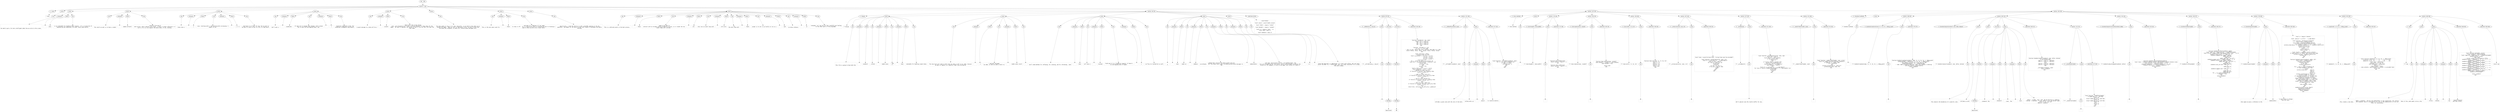 digraph lpegNode {

node [fontname=Helvetica]
edge [style=dashed]

doc_0 [label="doc - 506"]


doc_0 -> { section_1}
{rank=same; section_1}

section_1 [label="section: 1-264"]


// END RANK doc_0

section_1 -> { header_2 prose_3 prose_4 prose_5 prose_6 prose_7 prose_8 prose_9 prose_10 prose_11 prose_12 section_13 section_14 section_15}
{rank=same; header_2 prose_3 prose_4 prose_5 prose_6 prose_7 prose_8 prose_9 prose_10 prose_11 prose_12 section_13 section_14 section_15}

header_2 [label="1 : Zone"]

prose_3 [label="prose"]

prose_4 [label="prose"]

prose_5 [label="prose"]

prose_6 [label="prose"]

prose_7 [label="prose"]

prose_8 [label="prose"]

prose_9 [label="prose"]

prose_10 [label="prose"]

prose_11 [label="prose"]

prose_12 [label="prose"]

section_13 [label="section: 46-150"]

section_14 [label="section: 167-250"]

section_15 [label="section: 265-459"]


// END RANK section_1

header_2 -> leaf_16
leaf_16  [color=Gray,shape=rectangle,fontname=Inconsolata,label="* Zone"]
// END RANK header_2

prose_3 -> { raw_17}
{rank=same; raw_17}

raw_17 [label="raw"]


// END RANK prose_3

raw_17 -> leaf_18
leaf_18  [color=Gray,shape=rectangle,fontname=Inconsolata,label="


We need to get a lot more intelligent about how we write to the screen.
"]
// END RANK raw_17

prose_4 -> { prespace_19 literal_20 raw_21}
{rank=same; prespace_19 literal_20 raw_21}

prespace_19 [label="prespace"]

literal_20 [label="literal"]

raw_21 [label="raw"]


// END RANK prose_4

prespace_19 -> leaf_22
leaf_22  [color=Gray,shape=rectangle,fontname=Inconsolata,label=""]
// END RANK prespace_19

literal_20 -> leaf_23
leaf_23  [color=Gray,shape=rectangle,fontname=Inconsolata,label="Zone"]
// END RANK literal_20

raw_21 -> leaf_24
leaf_24  [color=Gray,shape=rectangle,fontname=Inconsolata,label=" is our metatable for handling these regions.  It's a tricky bit of
engineering and something I've never really done before.
"]
// END RANK raw_21

prose_5 -> { raw_25 prespace_26 literal_27 raw_28}
{rank=same; raw_25 prespace_26 literal_27 raw_28}

raw_25 [label="raw"]

prespace_26 [label="prespace"]

literal_27 [label="literal"]

raw_28 [label="raw"]


// END RANK prose_5

raw_25 -> leaf_29
leaf_29  [color=Gray,shape=rectangle,fontname=Inconsolata,label="
The result we want is to have a single"]
// END RANK raw_25

prespace_26 -> leaf_30
leaf_30  [color=Gray,shape=rectangle,fontname=Inconsolata,label=" "]
// END RANK prespace_26

literal_27 -> leaf_31
leaf_31  [color=Gray,shape=rectangle,fontname=Inconsolata,label="modeS:refresh()"]
// END RANK literal_27

raw_28 -> leaf_32
leaf_32  [color=Gray,shape=rectangle,fontname=Inconsolata,label=" called at the end of
each action, which repaints the screen.  A Zone is either affected or it
isn't; if it is, we repaint the whole Zone, if not, nothing.
"]
// END RANK raw_28

prose_6 -> { raw_33 prespace_34 literal_35 raw_36 prespace_37 literal_38 raw_39}
{rank=same; raw_33 prespace_34 literal_35 raw_36 prespace_37 literal_38 raw_39}

raw_33 [label="raw"]

prespace_34 [label="prespace"]

literal_35 [label="literal"]

raw_36 [label="raw"]

prespace_37 [label="prespace"]

literal_38 [label="literal"]

raw_39 [label="raw"]


// END RANK prose_6

raw_33 -> leaf_40
leaf_40  [color=Gray,shape=rectangle,fontname=Inconsolata,label="
Zones have a"]
// END RANK raw_33

prespace_34 -> leaf_41
leaf_41  [color=Gray,shape=rectangle,fontname=Inconsolata,label=" "]
// END RANK prespace_34

literal_35 -> leaf_42
leaf_42  [color=Gray,shape=rectangle,fontname=Inconsolata,label=".z"]
// END RANK literal_35

raw_36 -> leaf_43
leaf_43  [color=Gray,shape=rectangle,fontname=Inconsolata,label=" axis, starting with 1, and monotonically increasing. I
expect to use"]
// END RANK raw_36

prespace_37 -> leaf_44
leaf_44  [color=Gray,shape=rectangle,fontname=Inconsolata,label=" "]
// END RANK prespace_37

literal_38 -> leaf_45
leaf_45  [color=Gray,shape=rectangle,fontname=Inconsolata,label=".z == 2"]
// END RANK literal_38

raw_39 -> leaf_46
leaf_46  [color=Gray,shape=rectangle,fontname=Inconsolata,label=" and leave it at that, for now, but we want to
be able to stack as well as tile, at some point.
"]
// END RANK raw_39

prose_7 -> { raw_47 prespace_48 literal_49 raw_50 prespace_51 literal_52 raw_53}
{rank=same; raw_47 prespace_48 literal_49 raw_50 prespace_51 literal_52 raw_53}

raw_47 [label="raw"]

prespace_48 [label="prespace"]

literal_49 [label="literal"]

raw_50 [label="raw"]

prespace_51 [label="prespace"]

literal_52 [label="literal"]

raw_53 [label="raw"]


// END RANK prose_7

raw_47 -> leaf_54
leaf_54  [color=Gray,shape=rectangle,fontname=Inconsolata,label="
We'll want a"]
// END RANK raw_47

prespace_48 -> leaf_55
leaf_55  [color=Gray,shape=rectangle,fontname=Inconsolata,label=" "]
// END RANK prespace_48

literal_49 -> leaf_56
leaf_56  [color=Gray,shape=rectangle,fontname=Inconsolata,label="zoneherder"]
// END RANK literal_49

raw_50 -> leaf_57
leaf_57  [color=Gray,shape=rectangle,fontname=Inconsolata,label=" of some sort to manage zone changes. Each Z plane
has to have non-overlapping Zones, and"]
// END RANK raw_50

prespace_51 -> leaf_58
leaf_58  [color=Gray,shape=rectangle,fontname=Inconsolata,label=" "]
// END RANK prespace_51

literal_52 -> leaf_59
leaf_59  [color=Gray,shape=rectangle,fontname=Inconsolata,label="1"]
// END RANK literal_52

raw_53 -> leaf_60
leaf_60  [color=Gray,shape=rectangle,fontname=Inconsolata,label=" should be completely tiled. The
zoneherder propagates adjustments.
"]
// END RANK raw_53

prose_8 -> { raw_61 prespace_62 literal_63 raw_64}
{rank=same; raw_61 prespace_62 literal_63 raw_64}

raw_61 [label="raw"]

prespace_62 [label="prespace"]

literal_63 [label="literal"]

raw_64 [label="raw"]


// END RANK prose_8

raw_61 -> leaf_65
leaf_65  [color=Gray,shape=rectangle,fontname=Inconsolata,label="
A paint message to a Zone will be a"]
// END RANK raw_61

prespace_62 -> leaf_66
leaf_66  [color=Gray,shape=rectangle,fontname=Inconsolata,label=" "]
// END RANK prespace_62

literal_63 -> leaf_67
leaf_67  [color=Gray,shape=rectangle,fontname=Inconsolata,label="rainbuf"]
// END RANK literal_63

raw_64 -> leaf_68
leaf_68  [color=Gray,shape=rectangle,fontname=Inconsolata,label=".  There are a few tricky things
here, and ultimately we'll need a Unicode database to chase down all the
edges.  We need to engineer the system so that it can use that info when the
time comes.
"]
// END RANK raw_64

prose_9 -> { raw_69}
{rank=same; raw_69}

raw_69 [label="raw"]


// END RANK prose_9

raw_69 -> leaf_70
leaf_70  [color=Gray,shape=rectangle,fontname=Inconsolata,label="
The Zone needs to stay in its lane, basically, so we need to know when we've
reached the edges.  When we start to add mouse clicks, we have to know what
the mouse has targeted, so Zones will receive mouse messages also.
"]
// END RANK raw_69

prose_10 -> { raw_71 prespace_72 literal_73 raw_74}
{rank=same; raw_71 prespace_72 literal_73 raw_74}

raw_71 [label="raw"]

prespace_72 [label="prespace"]

literal_73 [label="literal"]

raw_74 [label="raw"]


// END RANK prose_10

raw_71 -> leaf_75
leaf_75  [color=Gray,shape=rectangle,fontname=Inconsolata,label="
This is the next major push for"]
// END RANK raw_71

prespace_72 -> leaf_76
leaf_76  [color=Gray,shape=rectangle,fontname=Inconsolata,label=" "]
// END RANK prespace_72

literal_73 -> leaf_77
leaf_77  [color=Gray,shape=rectangle,fontname=Inconsolata,label="femto"]
// END RANK literal_73

raw_74 -> leaf_78
leaf_78  [color=Gray,shape=rectangle,fontname=Inconsolata,label=", and when it's complete I'll be ready
to show it off.  It's a significant piece of engineering and I'm thinking I
need to shore up Orb a bit to get there.
"]
// END RANK raw_74

prose_11 -> { raw_79}
{rank=same; raw_79}

raw_79 [label="raw"]


// END RANK prose_11

raw_79 -> leaf_80
leaf_80  [color=Gray,shape=rectangle,fontname=Inconsolata,label="
Specifically, I need the ability to add a plantUML pipeline to the doc
generator, and maybe cut the apron strings with respect to Markdown and public
hosting.
"]
// END RANK raw_79

prose_12 -> { raw_81 prespace_82 literal_83 raw_84 prespace_85 literal_86 raw_87 prespace_88 literal_89 raw_90 prespace_91 literal_92 raw_93 prespace_94 literal_95 raw_96 prespace_97 literal_98 raw_99}
{rank=same; raw_81 prespace_82 literal_83 raw_84 prespace_85 literal_86 raw_87 prespace_88 literal_89 raw_90 prespace_91 literal_92 raw_93 prespace_94 literal_95 raw_96 prespace_97 literal_98 raw_99}

raw_81 [label="raw"]

prespace_82 [label="prespace"]

literal_83 [label="literal"]

raw_84 [label="raw"]

prespace_85 [label="prespace"]

literal_86 [label="literal"]

raw_87 [label="raw"]

prespace_88 [label="prespace"]

literal_89 [label="literal"]

raw_90 [label="raw"]

prespace_91 [label="prespace"]

literal_92 [label="literal"]

raw_93 [label="raw"]

prespace_94 [label="prespace"]

literal_95 [label="literal"]

raw_96 [label="raw"]

prespace_97 [label="prespace"]

literal_98 [label="literal"]

raw_99 [label="raw"]


// END RANK prose_12

raw_81 -> leaf_100
leaf_100  [color=Gray,shape=rectangle,fontname=Inconsolata,label="
This is a delicate point in the boot process. "]
// END RANK raw_81

prespace_82 -> leaf_101
leaf_101  [color=Gray,shape=rectangle,fontname=Inconsolata,label=" "]
// END RANK prespace_82

literal_83 -> leaf_102
leaf_102  [color=Gray,shape=rectangle,fontname=Inconsolata,label="femto"]
// END RANK literal_83

raw_84 -> leaf_103
leaf_103  [color=Gray,shape=rectangle,fontname=Inconsolata,label=" needs to be able to
interact with an already-running bridge/luv process, as it stands the two
event loops will collide. "]
// END RANK raw_84

prespace_85 -> leaf_104
leaf_104  [color=Gray,shape=rectangle,fontname=Inconsolata,label=" "]
// END RANK prespace_85

literal_86 -> leaf_105
leaf_105  [color=Gray,shape=rectangle,fontname=Inconsolata,label="orb"]
// END RANK literal_86

raw_87 -> leaf_106
leaf_106  [color=Gray,shape=rectangle,fontname=Inconsolata,label=" only runs an event loop with"]
// END RANK raw_87

prespace_88 -> leaf_107
leaf_107  [color=Gray,shape=rectangle,fontname=Inconsolata,label=" "]
// END RANK prespace_88

literal_89 -> leaf_108
leaf_108  [color=Gray,shape=rectangle,fontname=Inconsolata,label="orb serve"]
// END RANK literal_89

raw_90 -> leaf_109
leaf_109  [color=Gray,shape=rectangle,fontname=Inconsolata,label=" so
the next step with"]
// END RANK raw_90

prespace_91 -> leaf_110
leaf_110  [color=Gray,shape=rectangle,fontname=Inconsolata,label=" "]
// END RANK prespace_91

literal_92 -> leaf_111
leaf_111  [color=Gray,shape=rectangle,fontname=Inconsolata,label="femto"]
// END RANK literal_92

raw_93 -> leaf_112
leaf_112  [color=Gray,shape=rectangle,fontname=Inconsolata,label=" proper is to set it up locally to run as a"]
// END RANK raw_93

prespace_94 -> leaf_113
leaf_113  [color=Gray,shape=rectangle,fontname=Inconsolata,label=" "]
// END RANK prespace_94

literal_95 -> leaf_114
leaf_114  [color=Gray,shape=rectangle,fontname=Inconsolata,label="repl"]
// END RANK literal_95

raw_96 -> leaf_115
leaf_115  [color=Gray,shape=rectangle,fontname=Inconsolata,label="
on plain ordinary"]
// END RANK raw_96

prespace_97 -> leaf_116
leaf_116  [color=Gray,shape=rectangle,fontname=Inconsolata,label=" "]
// END RANK prespace_97

literal_98 -> leaf_117
leaf_117  [color=Gray,shape=rectangle,fontname=Inconsolata,label="br"]
// END RANK literal_98

raw_99 -> leaf_118
leaf_118  [color=Gray,shape=rectangle,fontname=Inconsolata,label=" programs, so I can use all this carefully won tooling
on the other parts of the programme.

"]
// END RANK raw_99

section_13 -> { header_119 prose_120 prose_121 prose_122 prose_123 prose_124 codeblock_125 section_126 section_127}
{rank=same; header_119 prose_120 prose_121 prose_122 prose_123 prose_124 codeblock_125 section_126 section_127}

header_119 [label="2 : Design"]

prose_120 [label="prose"]

prose_121 [label="prose"]

prose_122 [label="prose"]

prose_123 [label="prose"]

prose_124 [label="prose"]

codeblock_125 [label="code block 69-82"]

section_126 [label="section: 85-150"]

section_127 [label="section: 151-166"]


// END RANK section_13

header_119 -> leaf_128
leaf_128  [color=Gray,shape=rectangle,fontname=Inconsolata,label="** Design"]
// END RANK header_119

prose_120 -> { raw_129 prespace_130 literal_131 raw_132 prespace_133 literal_134 raw_135 prespace_136 literal_137 raw_138}
{rank=same; raw_129 prespace_130 literal_131 raw_132 prespace_133 literal_134 raw_135 prespace_136 literal_137 raw_138}

raw_129 [label="raw"]

prespace_130 [label="prespace"]

literal_131 [label="literal"]

raw_132 [label="raw"]

prespace_133 [label="prespace"]

literal_134 [label="literal"]

raw_135 [label="raw"]

prespace_136 [label="prespace"]

literal_137 [label="literal"]

raw_138 [label="raw"]


// END RANK prose_120

raw_129 -> leaf_139
leaf_139  [color=Gray,shape=rectangle,fontname=Inconsolata,label="

This file is going to have both the"]
// END RANK raw_129

prespace_130 -> leaf_140
leaf_140  [color=Gray,shape=rectangle,fontname=Inconsolata,label=" "]
// END RANK prespace_130

literal_131 -> leaf_141
leaf_141  [color=Gray,shape=rectangle,fontname=Inconsolata,label="zoneherd"]
// END RANK literal_131

raw_132 -> leaf_142
leaf_142  [color=Gray,shape=rectangle,fontname=Inconsolata,label=", called"]
// END RANK raw_132

prespace_133 -> leaf_143
leaf_143  [color=Gray,shape=rectangle,fontname=Inconsolata,label=" "]
// END RANK prespace_133

literal_134 -> leaf_144
leaf_144  [color=Gray,shape=rectangle,fontname=Inconsolata,label="modeS.zones"]
// END RANK literal_134

raw_135 -> leaf_145
leaf_145  [color=Gray,shape=rectangle,fontname=Inconsolata,label=", and
a"]
// END RANK raw_135

prespace_136 -> leaf_146
leaf_146  [color=Gray,shape=rectangle,fontname=Inconsolata,label=" "]
// END RANK prespace_136

literal_137 -> leaf_147
leaf_147  [color=Gray,shape=rectangle,fontname=Inconsolata,label="Zone"]
// END RANK literal_137

raw_138 -> leaf_148
leaf_148  [color=Gray,shape=rectangle,fontname=Inconsolata,label=" metatable for handling single Zones.
"]
// END RANK raw_138

prose_121 -> { raw_149 prespace_150 literal_151 raw_152 prespace_153 literal_154 raw_155}
{rank=same; raw_149 prespace_150 literal_151 raw_152 prespace_153 literal_154 raw_155}

raw_149 [label="raw"]

prespace_150 [label="prespace"]

literal_151 [label="literal"]

raw_152 [label="raw"]

prespace_153 [label="prespace"]

literal_154 [label="literal"]

raw_155 [label="raw"]


// END RANK prose_121

raw_149 -> leaf_156
leaf_156  [color=Gray,shape=rectangle,fontname=Inconsolata,label="
The Zone herd will need to hold zones by name as well as by index, because
we want to repaint in a specific order (pre-sorting by"]
// END RANK raw_149

prespace_150 -> leaf_157
leaf_157  [color=Gray,shape=rectangle,fontname=Inconsolata,label=" "]
// END RANK prespace_150

literal_151 -> leaf_158
leaf_158  [color=Gray,shape=rectangle,fontname=Inconsolata,label=".z"]
// END RANK literal_151

raw_152 -> leaf_159
leaf_159  [color=Gray,shape=rectangle,fontname=Inconsolata,label=") and pass messages
by name, so that we send a result to"]
// END RANK raw_152

prespace_153 -> leaf_160
leaf_160  [color=Gray,shape=rectangle,fontname=Inconsolata,label=" "]
// END RANK prespace_153

literal_154 -> leaf_161
leaf_161  [color=Gray,shape=rectangle,fontname=Inconsolata,label="modeS.zones.result"]
// END RANK literal_154

raw_155 -> leaf_162
leaf_162  [color=Gray,shape=rectangle,fontname=Inconsolata,label=".
"]
// END RANK raw_155

prose_122 -> { raw_163 prespace_164 literal_165 raw_166 prespace_167 literal_168 raw_169 prespace_170 literal_171 raw_172}
{rank=same; raw_163 prespace_164 literal_165 raw_166 prespace_167 literal_168 raw_169 prespace_170 literal_171 raw_172}

raw_163 [label="raw"]

prespace_164 [label="prespace"]

literal_165 [label="literal"]

raw_166 [label="raw"]

prespace_167 [label="prespace"]

literal_168 [label="literal"]

raw_169 [label="raw"]

prespace_170 [label="prespace"]

literal_171 [label="literal"]

raw_172 [label="raw"]


// END RANK prose_122

raw_163 -> leaf_173
leaf_173  [color=Gray,shape=rectangle,fontname=Inconsolata,label="
We'll need methods for reflowing, for creating, and for refreshing.  Each"]
// END RANK raw_163

prespace_164 -> leaf_174
leaf_174  [color=Gray,shape=rectangle,fontname=Inconsolata,label=""]
// END RANK prespace_164

literal_165 -> leaf_175
leaf_175  [color=Gray,shape=rectangle,fontname=Inconsolata,label="Zone"]
// END RANK literal_165

raw_166 -> leaf_176
leaf_176  [color=Gray,shape=rectangle,fontname=Inconsolata,label=" will have a"]
// END RANK raw_166

prespace_167 -> leaf_177
leaf_177  [color=Gray,shape=rectangle,fontname=Inconsolata,label=" "]
// END RANK prespace_167

literal_168 -> leaf_178
leaf_178  [color=Gray,shape=rectangle,fontname=Inconsolata,label=".touched"]
// END RANK literal_168

raw_169 -> leaf_179
leaf_179  [color=Gray,shape=rectangle,fontname=Inconsolata,label=" field and if it's flipped we repaint; if there's
an overlapping Zone of higher"]
// END RANK raw_169

prespace_170 -> leaf_180
leaf_180  [color=Gray,shape=rectangle,fontname=Inconsolata,label=" "]
// END RANK prespace_170

literal_171 -> leaf_181
leaf_181  [color=Gray,shape=rectangle,fontname=Inconsolata,label="z"]
// END RANK literal_171

raw_172 -> leaf_182
leaf_182  [color=Gray,shape=rectangle,fontname=Inconsolata,label=" we flip its touched bit as well.
"]
// END RANK raw_172

prose_123 -> { raw_183 prespace_184 literal_185 raw_186 prespace_187 literal_188 raw_189 prespace_190 literal_191 raw_192 prespace_193 literal_194 raw_195}
{rank=same; raw_183 prespace_184 literal_185 raw_186 prespace_187 literal_188 raw_189 prespace_190 literal_191 raw_192 prespace_193 literal_194 raw_195}

raw_183 [label="raw"]

prespace_184 [label="prespace"]

literal_185 [label="literal"]

raw_186 [label="raw"]

prespace_187 [label="prespace"]

literal_188 [label="literal"]

raw_189 [label="raw"]

prespace_190 [label="prespace"]

literal_191 [label="literal"]

raw_192 [label="raw"]

prespace_193 [label="prespace"]

literal_194 [label="literal"]

raw_195 [label="raw"]


// END RANK prose_123

raw_183 -> leaf_196
leaf_196  [color=Gray,shape=rectangle,fontname=Inconsolata,label="
A"]
// END RANK raw_183

prespace_184 -> leaf_197
leaf_197  [color=Gray,shape=rectangle,fontname=Inconsolata,label=" "]
// END RANK prespace_184

literal_185 -> leaf_198
leaf_198  [color=Gray,shape=rectangle,fontname=Inconsolata,label="Zone"]
// END RANK literal_185

raw_186 -> leaf_199
leaf_199  [color=Gray,shape=rectangle,fontname=Inconsolata,label=" needs an"]
// END RANK raw_186

prespace_187 -> leaf_200
leaf_200  [color=Gray,shape=rectangle,fontname=Inconsolata,label=" "]
// END RANK prespace_187

literal_188 -> leaf_201
leaf_201  [color=Gray,shape=rectangle,fontname=Inconsolata,label="onMouse"]
// END RANK literal_188

raw_189 -> leaf_202
leaf_202  [color=Gray,shape=rectangle,fontname=Inconsolata,label=" method that receives the whole packet and acts
accordingly.  The flow hands every input including parsed mouse messages to
the"]
// END RANK raw_189

prespace_190 -> leaf_203
leaf_203  [color=Gray,shape=rectangle,fontname=Inconsolata,label=" "]
// END RANK prespace_190

literal_191 -> leaf_204
leaf_204  [color=Gray,shape=rectangle,fontname=Inconsolata,label="modeselektor"]
// END RANK literal_191

raw_192 -> leaf_205
leaf_205  [color=Gray,shape=rectangle,fontname=Inconsolata,label=", and some, particularly scrolls, are handled there. The
rest are assigned by the zone herder, which sould probably normalize the
action so, for example, a click in the upper left corner of a Zone is"]
// END RANK raw_192

prespace_193 -> leaf_206
leaf_206  [color=Gray,shape=rectangle,fontname=Inconsolata,label=" "]
// END RANK prespace_193

literal_194 -> leaf_207
leaf_207  [color=Gray,shape=rectangle,fontname=Inconsolata,label="1,1"]
// END RANK literal_194

raw_195 -> leaf_208
leaf_208  [color=Gray,shape=rectangle,fontname=Inconsolata,label=".
"]
// END RANK raw_195

prose_124 -> { raw_209}
{rank=same; raw_209}

raw_209 [label="raw"]


// END RANK prose_124

raw_209 -> leaf_210
leaf_210  [color=Gray,shape=rectangle,fontname=Inconsolata,label="
Since the hard part is repainting, I'll start with reflow, and just hard-
switch the REPL to a 'reflow mode' that just draws characters to a screen,
then add a popup.
"]
// END RANK raw_209

codeblock_125 -> leaf_211
leaf_211  [color=Gray,shape=rectangle,fontname=Inconsolata,label="assert(meta)

local concat = assert(table.concat)

local Txtbuf = require \"txtbuf\"

local Rainbuf = require \"rainbuf\"

local ts = require \"repr\" . ts
local Zone = meta {}

local Zoneherd = meta {}"]
// END RANK codeblock_125

section_126 -> { header_212 prose_213 structure_214 structure_215 codeblock_216}
{rank=same; header_212 prose_213 structure_214 structure_215 codeblock_216}

header_212 [label="3 : _collide(zone_a, zone_b)"]

prose_213 [label="prose"]

structure_214 [label="structure"]

structure_215 [label="structure"]

codeblock_216 [label="code block 100-148"]


// END RANK section_126

header_212 -> leaf_217
leaf_217  [color=Gray,shape=rectangle,fontname=Inconsolata,label="*** _collide(zone_a, zone_b)"]
// END RANK header_212

prose_213 -> { raw_218}
{rank=same; raw_218}

raw_218 [label="raw"]


// END RANK prose_213

raw_218 -> leaf_219
leaf_219  [color=Gray,shape=rectangle,fontname=Inconsolata,label="
"]
// END RANK raw_218

structure_214 -> { hashline_220}
{rank=same; hashline_220}

hashline_220 [label="hashline"]


// END RANK structure_214

hashline_220 -> { hashtag_221}
{rank=same; hashtag_221}

hashtag_221 [label="hashtag"]


// END RANK hashline_220

hashtag_221 -> leaf_222
leaf_222  [color=Gray,shape=rectangle,fontname=Inconsolata,label="Deprecated"]
// END RANK hashtag_221

structure_215 -> { hashline_223}
{rank=same; hashline_223}

hashline_223 [label="hashline"]


// END RANK structure_215

hashline_223 -> { hashtag_224}
{rank=same; hashtag_224}

hashtag_224 [label="hashtag"]


// END RANK hashline_223

hashtag_224 -> leaf_225
leaf_225  [color=Gray,shape=rectangle,fontname=Inconsolata,label="NB"]
// END RANK hashtag_224

codeblock_216 -> leaf_226
leaf_226  [color=Gray,shape=rectangle,fontname=Inconsolata,label="function _inside(col, row, zone)
   return (col >= zone.tc)
     and  (col <= zone.bc)
     and  (row >= zone.tr)
     and  (row <= zone.br)
end

function _collide(z_a, z_b)
   if z_a.z ~= z_b.z then
      -- this is just 'false' but let's refactor that when it's time
      return {false, false, false, false}, false, {false, false}
   end

   local collision = false
   -- clockwise from top left
   local z_a_corners = { {z_a.tc, z_a.tr},
                         {z_a.bc, z_a.tr},
                         {z_a.bc, z_a.br},
                         {z_a.tc, z_a.br} }
   local hits = {}
   for i, corner in ipairs(z_a_corners) do
      local hit = _inside(corner[1], corner[2], z_b)
      if hit then
         collision = true
      end
      hits[i] = hit
   end
   local a_left_of_b = z_a.tc < z_b.tc
   local a_above_b = z_a.tr < z_b.tr
   -- bottom of a over top of b
   if (hits[3] or hits[4]) and a_above_b then
      z_b.tr = z_a.br + 1
   end
   -- right of a over left of b
   if (hits[2] or hits[3]) and a_left_of_b then
      z_b.tc = z_a.bc + 1
   end
   -- top of a over bottom of b
   if (hits[1] or hits[2]) and not a_above_b then
      z_b.br = z_a.tr - 1
   end
   -- left of a over right of b
   if (hits[1] or hits[4]) and not a_left_of_b then
      z_b.bc = z_a.tc - 1
   end
   return hits, collision, {a_left_of_b, a_above_b}
end"]
// END RANK codeblock_216

section_127 -> { header_227 prose_228 prose_229 codeblock_230}
{rank=same; header_227 prose_228 prose_229 codeblock_230}

header_227 [label="3 : _collideAll(zoneherd, zone)"]

prose_228 [label="prose"]

prose_229 [label="prose"]

codeblock_230 [label="code block 157-165"]


// END RANK section_127

header_227 -> leaf_231
leaf_231  [color=Gray,shape=rectangle,fontname=Inconsolata,label="*** _collideAll(zoneherd, zone)"]
// END RANK header_227

prose_228 -> { raw_232}
{rank=same; raw_232}

raw_232 [label="raw"]


// END RANK prose_228

raw_232 -> leaf_233
leaf_233  [color=Gray,shape=rectangle,fontname=Inconsolata,label="

Collides a given zone with the rest of the herd.
"]
// END RANK raw_232

prose_229 -> { raw_234 prespace_235 literal_236 raw_237}
{rank=same; raw_234 prespace_235 literal_236 raw_237}

raw_234 [label="raw"]

prespace_235 [label="prespace"]

literal_236 [label="literal"]

raw_237 [label="raw"]


// END RANK prose_229

raw_234 -> leaf_238
leaf_238  [color=Gray,shape=rectangle,fontname=Inconsolata,label="
Called after an"]
// END RANK raw_234

prespace_235 -> leaf_239
leaf_239  [color=Gray,shape=rectangle,fontname=Inconsolata,label=" "]
// END RANK prespace_235

literal_236 -> leaf_240
leaf_240  [color=Gray,shape=rectangle,fontname=Inconsolata,label="adjust"]
// END RANK literal_236

raw_237 -> leaf_241
leaf_241  [color=Gray,shape=rectangle,fontname=Inconsolata,label=" to resettle matters.
"]
// END RANK raw_237

codeblock_230 -> leaf_242
leaf_242  [color=Gray,shape=rectangle,fontname=Inconsolata,label="local function _collideAll(zoneherd, zone)
   for i, z in ipairs(zoneherd) do
      if zone ~= z then
         _collide(zone, z)
      end
   end
end"]
// END RANK codeblock_230

section_14 -> { header_243 prose_244 section_245 section_246 section_247 section_248 section_249 section_250}
{rank=same; header_243 prose_244 section_245 section_246 section_247 section_248 section_249 section_250}

header_243 [label="2 : Zone methods"]

prose_244 [label="prose"]

section_245 [label="section: 170-182"]

section_246 [label="section: 183-193"]

section_247 [label="section: 194-206"]

section_248 [label="section: 207-226"]

section_249 [label="section: 227-250"]

section_250 [label="section: 251-264"]


// END RANK section_14

header_243 -> leaf_251
leaf_251  [color=Gray,shape=rectangle,fontname=Inconsolata,label="** Zone methods"]
// END RANK header_243

prose_244 -> { raw_252}
{rank=same; raw_252}

raw_252 [label="raw"]


// END RANK prose_244

raw_252 -> leaf_253
leaf_253  [color=Gray,shape=rectangle,fontname=Inconsolata,label="

"]
// END RANK raw_252

section_245 -> { header_254 prose_255 codeblock_256}
{rank=same; header_254 prose_255 codeblock_256}

header_254 [label="3 : Zone:height(), Zone:width()"]

prose_255 [label="prose"]

codeblock_256 [label="code block 172-180"]


// END RANK section_245

header_254 -> leaf_257
leaf_257  [color=Gray,shape=rectangle,fontname=Inconsolata,label="*** Zone:height(), Zone:width()"]
// END RANK header_254

prose_255 -> { raw_258}
{rank=same; raw_258}

raw_258 [label="raw"]


// END RANK prose_255

raw_258 -> leaf_259
leaf_259  [color=Gray,shape=rectangle,fontname=Inconsolata,label="
"]
// END RANK raw_258

codeblock_256 -> leaf_260
leaf_260  [color=Gray,shape=rectangle,fontname=Inconsolata,label="function Zone.height(zone)
   return zone.br - zone.tr + 1
end

function Zone.width(zone)
   return zone.bc - zone.tc + 1
end"]
// END RANK codeblock_256

section_246 -> { header_261 prose_262 codeblock_263}
{rank=same; header_261 prose_262 codeblock_263}

header_261 [label="3 : Zone:replace(zone, rainbuf)"]

prose_262 [label="prose"]

codeblock_263 [label="code block 185-192"]


// END RANK section_246

header_261 -> leaf_264
leaf_264  [color=Gray,shape=rectangle,fontname=Inconsolata,label="*** Zone:replace(zone, rainbuf)"]
// END RANK header_261

prose_262 -> { raw_265}
{rank=same; raw_265}

raw_265 [label="raw"]


// END RANK prose_262

raw_265 -> leaf_266
leaf_266  [color=Gray,shape=rectangle,fontname=Inconsolata,label="
"]
// END RANK raw_265

codeblock_263 -> leaf_267
leaf_267  [color=Gray,shape=rectangle,fontname=Inconsolata,label="function Zone.replace(zone, rainbuf)
   zone.contents = rainbuf or zone.contents
   zone.touched = true

   return zone
end"]
// END RANK codeblock_263

section_247 -> { header_268 prose_269 codeblock_270}
{rank=same; header_268 prose_269 codeblock_270}

header_268 [label="3 : Zone:set(tc, tr, bc, br)"]

prose_269 [label="prose"]

codeblock_270 [label="code block 196-204"]


// END RANK section_247

header_268 -> leaf_271
leaf_271  [color=Gray,shape=rectangle,fontname=Inconsolata,label="*** Zone:set(tc, tr, bc, br)"]
// END RANK header_268

prose_269 -> { raw_272}
{rank=same; raw_272}

raw_272 [label="raw"]


// END RANK prose_269

raw_272 -> leaf_273
leaf_273  [color=Gray,shape=rectangle,fontname=Inconsolata,label="
"]
// END RANK raw_272

codeblock_270 -> leaf_274
leaf_274  [color=Gray,shape=rectangle,fontname=Inconsolata,label="function Zone.set(zone, tc, tr, bc, br)
   zone.tc = tc
   zone.tr = tr
   zone.bc = bc
   zone.br = br
   return zone
end"]
// END RANK codeblock_270

section_248 -> { header_275 prose_276 codeblock_277}
{rank=same; header_275 prose_276 codeblock_277}

header_275 [label="3 : _writeLines(write, zone, str)"]

prose_276 [label="prose"]

codeblock_277 [label="code block 209-224"]


// END RANK section_248

header_275 -> leaf_278
leaf_278  [color=Gray,shape=rectangle,fontname=Inconsolata,label="*** _writeLines(write, zone, str)"]
// END RANK header_275

prose_276 -> { raw_279}
{rank=same; raw_279}

raw_279 [label="raw"]


// END RANK prose_276

raw_279 -> leaf_280
leaf_280  [color=Gray,shape=rectangle,fontname=Inconsolata,label="
"]
// END RANK raw_279

codeblock_277 -> leaf_281
leaf_281  [color=Gray,shape=rectangle,fontname=Inconsolata,label="local lines = assert(string.lines, \"string.lines must be provided\")

local function _writeLines(write, zone, str)
   local nl = a.col(zone.tc) .. a.jump.down(1)
   local pr_row = zone.tr
   for line in lines(str) do
       write(line)
       write(nl)
       pr_row = pr_row + 1
       if pr_row > zone.br then
          break
       end
   end
end"]
// END RANK codeblock_277

section_249 -> { header_282 prose_283 codeblock_284}
{rank=same; header_282 prose_283 codeblock_284}

header_282 [label="3 : _writeResults"]

prose_283 [label="prose"]

codeblock_284 [label="code block 231-249"]


// END RANK section_249

header_282 -> leaf_285
leaf_285  [color=Gray,shape=rectangle,fontname=Inconsolata,label="*** _writeResults"]
// END RANK header_282

prose_283 -> { raw_286}
{rank=same; raw_286}

raw_286 [label="raw"]


// END RANK prose_283

raw_286 -> leaf_287
leaf_287  [color=Gray,shape=rectangle,fontname=Inconsolata,label="

We'll special-case the results buffer for now.
"]
// END RANK raw_286

codeblock_284 -> leaf_288
leaf_288  [color=Gray,shape=rectangle,fontname=Inconsolata,label="local function _writeResults(write, zone, new)
   local row = zone.tr
   local results = zone.contents
   if not results then
      return nil
   end
   if results.idEst ~= Rainbuf then
      results = Rainbuf(results)
      results.made_in = \"writeResults\"
      zone.contents = results
   end
   local nl = a.col(zone.tc) .. a.jump.down(1)
   for line in results:lineGen(zone:height() + 1, zone:width()) do
      write(line)
      write(nl)
   end
end"]
// END RANK codeblock_284

section_250 -> { header_289 prose_290 codeblock_291}
{rank=same; header_289 prose_290 codeblock_291}

header_289 [label="3 : _renderTxtbuf(modeS, zone)"]

prose_290 [label="prose"]

codeblock_291 [label="code block 253-262"]


// END RANK section_250

header_289 -> leaf_292
leaf_292  [color=Gray,shape=rectangle,fontname=Inconsolata,label="*** _renderTxtbuf(modeS, zone)"]
// END RANK header_289

prose_290 -> { raw_293}
{rank=same; raw_293}

raw_293 [label="raw"]


// END RANK prose_290

raw_293 -> leaf_294
leaf_294  [color=Gray,shape=rectangle,fontname=Inconsolata,label="
"]
// END RANK raw_293

codeblock_291 -> leaf_295
leaf_295  [color=Gray,shape=rectangle,fontname=Inconsolata,label="local function _renderTxtbuf(modeS, zone, write)
   local lb = modeS.lex(tostring(zone.contents))
   if type(lb) == \"table\" then
      lb = concat(lb)
   end
   write(a.colrow(zone.tc, zone.tr))
   _writeLines(write, zone, lb)
end"]
// END RANK codeblock_291

section_15 -> { header_296 prose_297 section_298 section_299 section_300 section_301 section_302 section_303 section_304}
{rank=same; header_296 prose_297 section_298 section_299 section_300 section_301 section_302 section_303 section_304}

header_296 [label="2 : Zoneherd methods"]

prose_297 [label="prose"]

section_298 [label="section: 268-281"]

section_299 [label="section: 282-314"]

section_300 [label="section: 332-343"]

section_301 [label="section: 344-375"]

section_302 [label="section: 376-440"]

section_303 [label="section: 441-459"]

section_304 [label="section: 460-506"]


// END RANK section_15

header_296 -> leaf_305
leaf_305  [color=Gray,shape=rectangle,fontname=Inconsolata,label="** Zoneherd methods"]
// END RANK header_296

prose_297 -> { raw_306}
{rank=same; raw_306}

raw_306 [label="raw"]


// END RANK prose_297

raw_306 -> leaf_307
leaf_307  [color=Gray,shape=rectangle,fontname=Inconsolata,label="

"]
// END RANK raw_306

section_298 -> { header_308 prose_309 codeblock_310}
{rank=same; header_308 prose_309 codeblock_310}

header_308 [label="3 : Zoneherd:newZone(name, tc, tr, bc, br, z, debug_mark)"]

prose_309 [label="prose"]

codeblock_310 [label="code block 270-279"]


// END RANK section_298

header_308 -> leaf_311
leaf_311  [color=Gray,shape=rectangle,fontname=Inconsolata,label="*** Zoneherd:newZone(name, tc, tr, bc, br, z, debug_mark)"]
// END RANK header_308

prose_309 -> { raw_312}
{rank=same; raw_312}

raw_312 [label="raw"]


// END RANK prose_309

raw_312 -> leaf_313
leaf_313  [color=Gray,shape=rectangle,fontname=Inconsolata,label="
"]
// END RANK raw_312

codeblock_310 -> leaf_314
leaf_314  [color=Gray,shape=rectangle,fontname=Inconsolata,label="function Zoneherd.newZone(zoneherd, name, tc, tr, bc, br, z, debug_mark)
   zoneherd[name] = newZone(tc, tr, bc, br, z, debug_mark)
   -- this doesn't account for Z axis but for now:
   zoneherd[#zoneherd + 1] = zoneherd[name]
   -- todo: make a Zoneherd:add(zone, name) that handles z-ordering
   -- and auto-adjusts proportionally.
   return zoneherd
end"]
// END RANK codeblock_310

section_299 -> { header_315 prose_316 prose_317 structure_318 prose_319 codeblock_320 section_321}
{rank=same; header_315 prose_316 prose_317 structure_318 prose_319 codeblock_320 section_321}

header_315 [label="3 : Zoneherd:adjust(zoneherd, zone, delta, bottom)"]

prose_316 [label="prose"]

prose_317 [label="prose"]

structure_318 [label="structure"]

prose_319 [label="prose"]

codeblock_320 [label="code block 300-313"]

section_321 [label="section: 315-331"]


// END RANK section_299

header_315 -> leaf_322
leaf_322  [color=Gray,shape=rectangle,fontname=Inconsolata,label="*** Zoneherd:adjust(zoneherd, zone, delta, bottom)"]
// END RANK header_315

prose_316 -> { raw_323}
{rank=same; raw_323}

raw_323 [label="raw"]


// END RANK prose_316

raw_323 -> leaf_324
leaf_324  [color=Gray,shape=rectangle,fontname=Inconsolata,label="

This adjusts the boundaries of a specific zone.
"]
// END RANK raw_323

prose_317 -> { raw_325}
{rank=same; raw_325}

raw_325 [label="raw"]


// END RANK prose_317

raw_325 -> leaf_326
leaf_326  [color=Gray,shape=rectangle,fontname=Inconsolata,label="
Collides as well
"]
// END RANK raw_325

structure_318 -> { hashline_327}
{rank=same; hashline_327}

hashline_327 [label="hashline"]


// END RANK structure_318

hashline_327 -> { hashtag_328}
{rank=same; hashtag_328}

hashtag_328 [label="hashtag"]


// END RANK hashline_327

hashtag_328 -> leaf_329
leaf_329  [color=Gray,shape=rectangle,fontname=Inconsolata,label="deprecated"]
// END RANK hashtag_328

prose_319 -> { raw_330 prespace_331 literal_332 raw_333 prespace_334 literal_335 raw_336}
{rank=same; raw_330 prespace_331 literal_332 raw_333 prespace_334 literal_335 raw_336}

raw_330 [label="raw"]

prespace_331 [label="prespace"]

literal_332 [label="literal"]

raw_333 [label="raw"]

prespace_334 [label="prespace"]

literal_335 [label="literal"]

raw_336 [label="raw"]


// END RANK prose_319

raw_330 -> leaf_337
leaf_337  [color=Gray,shape=rectangle,fontname=Inconsolata,label="
  - zoneherd: The"]
// END RANK raw_330

prespace_331 -> leaf_338
leaf_338  [color=Gray,shape=rectangle,fontname=Inconsolata,label=" "]
// END RANK prespace_331

literal_332 -> leaf_339
leaf_339  [color=Gray,shape=rectangle,fontname=Inconsolata,label="Zoneherd"]
// END RANK literal_332

raw_333 -> leaf_340
leaf_340  [color=Gray,shape=rectangle,fontname=Inconsolata,label="
  - zone:  The"]
// END RANK raw_333

prespace_334 -> leaf_341
leaf_341  [color=Gray,shape=rectangle,fontname=Inconsolata,label=" "]
// END RANK prespace_334

literal_335 -> leaf_342
leaf_342  [color=Gray,shape=rectangle,fontname=Inconsolata,label="Zone"]
// END RANK literal_335

raw_336 -> leaf_343
leaf_343  [color=Gray,shape=rectangle,fontname=Inconsolata,label="
  - delta:  A table, {col, row}, may be positive or negative
  - bottom:  A boolean, if true, delta is for the bottom right,
             false or nil, top left.
- #Return: zoneherd
"]
// END RANK raw_336

codeblock_320 -> leaf_344
leaf_344  [color=Gray,shape=rectangle,fontname=Inconsolata,label="function Zoneherd.adjust(zoneherd, zone, delta, bottom)
   if not bottom then
      zone.tc = zone.tc + delta[1]
      zone.tr = zone.tr + delta[1]
   else
      zone.bc = zone.bc + delta[1]
      zone.br = zone.br + delta[2]
   end

   _collideAll(zoneherd, zone)
   return zoneherd
end"]
// END RANK codeblock_320

section_321 -> { header_345 prose_346 codeblock_347}
{rank=same; header_345 prose_346 codeblock_347}

header_345 [label="4 : _zoneOffset(modes)"]

prose_346 [label="prose"]

codeblock_347 [label="code block 317-329"]


// END RANK section_321

header_345 -> leaf_348
leaf_348  [color=Gray,shape=rectangle,fontname=Inconsolata,label="**** _zoneOffset(modes)"]
// END RANK header_345

prose_346 -> { raw_349}
{rank=same; raw_349}

raw_349 [label="raw"]


// END RANK prose_346

raw_349 -> leaf_350
leaf_350  [color=Gray,shape=rectangle,fontname=Inconsolata,label="
"]
// END RANK raw_349

codeblock_347 -> leaf_351
leaf_351  [color=Gray,shape=rectangle,fontname=Inconsolata,label="local function _zoneOffset(modeS)
   if modeS.max_col <= 80 then
      return 20
   elseif modeS.max_col <= 100 then
      return 30
   elseif modeS.max_col <= 120 then
      return 40
   else
      return 50
   end
end"]
// END RANK codeblock_347

section_300 -> { header_352 prose_353 codeblock_354}
{rank=same; header_352 prose_353 codeblock_354}

header_352 [label="3 : Zoneherd:adjustCommand(zoneherd, delta)"]

prose_353 [label="prose"]

codeblock_354 [label="code block 334-342"]


// END RANK section_300

header_352 -> leaf_355
leaf_355  [color=Gray,shape=rectangle,fontname=Inconsolata,label="*** Zoneherd:adjustCommand(zoneherd, delta)"]
// END RANK header_352

prose_353 -> { raw_356}
{rank=same; raw_356}

raw_356 [label="raw"]


// END RANK prose_353

raw_356 -> leaf_357
leaf_357  [color=Gray,shape=rectangle,fontname=Inconsolata,label="
"]
// END RANK raw_356

codeblock_354 -> leaf_358
leaf_358  [color=Gray,shape=rectangle,fontname=Inconsolata,label="function Zoneherd.adjustCommand(zoneherd)
   local lines = zoneherd.command.contents and zoneherd.command.contents.lines
   local txt_off = lines and #lines -1 or 0
   zoneherd.command.br = zoneherd.command.tr + txt_off
   zoneherd.results.tr = zoneherd.command.br + 1
   return zoneherd
end"]
// END RANK codeblock_354

section_301 -> { header_359 prose_360 codeblock_361}
{rank=same; header_359 prose_360 codeblock_361}

header_359 [label="3 : Zoneherd:reflow(modeS)"]

prose_360 [label="prose"]

codeblock_361 [label="code block 346-373"]


// END RANK section_301

header_359 -> leaf_362
leaf_362  [color=Gray,shape=rectangle,fontname=Inconsolata,label="*** Zoneherd:reflow(modeS)"]
// END RANK header_359

prose_360 -> { raw_363}
{rank=same; raw_363}

raw_363 [label="raw"]


// END RANK prose_360

raw_363 -> leaf_364
leaf_364  [color=Gray,shape=rectangle,fontname=Inconsolata,label="
"]
// END RANK raw_363

codeblock_361 -> leaf_365
leaf_365  [color=Gray,shape=rectangle,fontname=Inconsolata,label="function Zoneherd.reflow(zoneherd, modeS)
   local right_col = modeS.max_col - _zoneOffset(modeS)
   local txt_off = modeS.txtbuf and #modeS.txtbuf.lines - 1 or 0
   zoneherd.status:set(1, 1, right_col, 1)
   zoneherd.command:set( modeS.l_margin,
                         modeS.repl_top,
                         right_col,
                         modeS.repl_top + txt_off )
   zoneherd.prompt:set(1, 2, modeS.l_margin - 1, 2)
   zoneherd.results:set( modeS.l_margin,
                         modeS.repl_top + txt_off + 1,
                         right_col,
                         modeS.max_row )
   zoneherd.stat_col:set( right_col + 1,
                          1,
                          modeS.max_col,
                          1 )
   zoneherd.suggest:set( right_col + 1,
                         3,
                         modeS.max_col,
                         modeS.max_row )
   for _,z in ipairs(zoneherd) do
      z.touched = true
   end
   return zoneherd
end"]
// END RANK codeblock_361

section_302 -> { header_366 prose_367 codeblock_368}
{rank=same; header_366 prose_367 codeblock_368}

header_366 [label="3 : Zoneherd:paint(modeS)"]

prose_367 [label="prose"]

codeblock_368 [label="code block 383-438"]


// END RANK section_302

header_366 -> leaf_369
leaf_369  [color=Gray,shape=rectangle,fontname=Inconsolata,label="*** Zoneherd:paint(modeS)"]
// END RANK header_366

prose_367 -> { raw_370 prespace_371 literal_372 raw_373}
{rank=same; raw_370 prespace_371 literal_372 raw_373}

raw_370 [label="raw"]

prespace_371 [label="prespace"]

literal_372 [label="literal"]

raw_373 [label="raw"]


// END RANK prose_367

raw_370 -> leaf_374
leaf_374  [color=Gray,shape=rectangle,fontname=Inconsolata,label="

Once again we pass a reference to the"]
// END RANK raw_370

prespace_371 -> leaf_375
leaf_375  [color=Gray,shape=rectangle,fontname=Inconsolata,label=" "]
// END RANK prespace_371

literal_372 -> leaf_376
leaf_376  [color=Gray,shape=rectangle,fontname=Inconsolata,label="modeselektor"]
// END RANK literal_372

raw_373 -> leaf_377
leaf_377  [color=Gray,shape=rectangle,fontname=Inconsolata,label=" to get access to things
like the lexer.


"]
// END RANK raw_373

codeblock_368 -> leaf_378
leaf_378  [color=Gray,shape=rectangle,fontname=Inconsolata,label="local a = require \"anterm\"

local _hard_nl = a.col(1) .. a.jump.down()

local function _paintGutter(zoneherd)
   local write = zoneherd.write
   local lines = zoneherd.command.contents
                 and #zoneherd.command.contents.lines - 1 or 0
   write(a.erase.box(1, 3, zoneherd.results.tc - 1, zoneherd.results.br))
   write(a.colrow(1,3))
   while lines > 0 do
      write \"...\"
      write(_hard_nl)
      lines = lines - 1
   end
   local results = zoneherd.results.contents
   if type(results) == \"table\" and results.more then
      write(a.colrow(1, zoneherd.results.br))
      write(a.red \"...\")
   end
end

function Zoneherd.paint(zoneherd, modeS, all)
   local write = zoneherd.write
   write(a.cursor.hide())
   write(a.clear())
   if all then
      write(a.erase.all())
   end
   for i, zone in ipairs(zoneherd) do
      if zone.touched or all then
         -- erase
         write(a.erase.box(     zone.tc,
                                zone.tr,
                                zone.bc,
                                zone.br ))
         write(a.colrow(zone.tc, zone.tr))
         -- actually render ze contents
         if type(zone.contents) == \"string\" then
            zoneherd.write(zone.contents)
         elseif type(zone.contents) == \"table\"
            and zone.contents.idEst == Txtbuf then
            _renderTxtbuf(modeS, zone, write)
         elseif zone == zoneherd.results then
            _writeResults(write, zone)
         end
         zone.touched = false
      end
   end
   zoneherd.write(a.cursor.show())
   _paintGutter(zoneherd)
   modeS:placeCursor()
   return zoneherd
end"]
// END RANK codeblock_368

section_303 -> { header_379 prose_380 codeblock_381}
{rank=same; header_379 prose_380 codeblock_381}

header_379 [label="3 : newZone(tr, tc, br, bc, z, debug_mark)"]

prose_380 [label="prose"]

codeblock_381 [label="code block 445-457"]


// END RANK section_303

header_379 -> leaf_382
leaf_382  [color=Gray,shape=rectangle,fontname=Inconsolata,label="*** newZone(tr, tc, br, bc, z, debug_mark)"]
// END RANK header_379

prose_380 -> { raw_383}
{rank=same; raw_383}

raw_383 [label="raw"]


// END RANK prose_380

raw_383 -> leaf_384
leaf_384  [color=Gray,shape=rectangle,fontname=Inconsolata,label="

This creates a new Zone.
"]
// END RANK raw_383

codeblock_381 -> leaf_385
leaf_385  [color=Gray,shape=rectangle,fontname=Inconsolata,label="local function newZone(tc, tr, bc, br, z, debug_mark)
   assert(tc <= bc, \"tc: \" .. tc .. \", bc: \" .. bc)
   assert(tr <= br, \"tr: \" .. tr .. \", br: \" .. br)
   local zone = meta(Zone)
   zone:set(tc, tr, bc, br)
   zone.debug_mark = debug_mark
   zone.z = z
   zone.touched = false
   -- zone.contents, aspirationally a rainbuf, is provided later
   return zone
end"]
// END RANK codeblock_381

section_304 -> { header_386 prose_387 prose_388 codeblock_389 codeblock_390}
{rank=same; header_386 prose_387 prose_388 codeblock_389 codeblock_390}

header_386 [label="3 : new"]

prose_387 [label="prose"]

prose_388 [label="prose"]

codeblock_389 [label="code block 469-492"]

codeblock_390 [label="code block 494-496"]


// END RANK section_304

header_386 -> leaf_391
leaf_391  [color=Gray,shape=rectangle,fontname=Inconsolata,label="*** new"]
// END RANK header_386

prose_387 -> { raw_392}
{rank=same; raw_392}

raw_392 [label="raw"]


// END RANK prose_387

raw_392 -> leaf_393
leaf_393  [color=Gray,shape=rectangle,fontname=Inconsolata,label="

Makes a Zoneherd.  Borrows the modeselektor to get proportions, but returns
the zoneherd, which is assigned to its slot on the modeselector at the call
site, for consistency.
"]
// END RANK raw_392

prose_388 -> { raw_394 prespace_395 literal_396 raw_397 prespace_398 literal_399 raw_400}
{rank=same; raw_394 prespace_395 literal_396 raw_397 prespace_398 literal_399 raw_400}

raw_394 [label="raw"]

prespace_395 [label="prespace"]

literal_396 [label="literal"]

raw_397 [label="raw"]

prespace_398 [label="prespace"]

literal_399 [label="literal"]

raw_400 [label="raw"]


// END RANK prose_388

raw_394 -> leaf_401
leaf_401  [color=Gray,shape=rectangle,fontname=Inconsolata,label="
Most of this code needs to be in the"]
// END RANK raw_394

prespace_395 -> leaf_402
leaf_402  [color=Gray,shape=rectangle,fontname=Inconsolata,label=" "]
// END RANK prespace_395

literal_396 -> leaf_403
leaf_403  [color=Gray,shape=rectangle,fontname=Inconsolata,label="reflow"]
// END RANK literal_396

raw_397 -> leaf_404
leaf_404  [color=Gray,shape=rectangle,fontname=Inconsolata,label=" method;"]
// END RANK raw_397

prespace_398 -> leaf_405
leaf_405  [color=Gray,shape=rectangle,fontname=Inconsolata,label=" "]
// END RANK prespace_398

literal_399 -> leaf_406
leaf_406  [color=Gray,shape=rectangle,fontname=Inconsolata,label="new"]
// END RANK literal_399

raw_400 -> leaf_407
leaf_407  [color=Gray,shape=rectangle,fontname=Inconsolata,label=" should allocate
and then reflow.
"]
// END RANK raw_400

codeblock_389 -> leaf_408
leaf_408  [color=Gray,shape=rectangle,fontname=Inconsolata,label="local function new(modeS, writer)
   local zoneherd = meta(Zoneherd)
   local right_col = modeS.max_col - _zoneOffset(modeS)
   zoneherd.write = writer
   -- make Zones
   -- correct values are provided by reflow
   zoneherd.status  = newZone(-1, -1, -1, -1, 1, \".\")
   zoneherd[1] = zoneherd.status
   zoneherd.command = newZone(-1, -1, -1, -1, 1, \"|\")
   zoneherd[3] = zoneherd.command
   zoneherd.prompt  = newZone(-1, -1, -1, -1, 1, \">\")
   zoneherd[2] = zoneherd.prompt
   zoneherd.results = newZone(-1, -1, -1, -1, 1, \"~\")
   zoneherd[4] = zoneherd.results
   zoneherd.stat_col = newZone(-1, -1, -1, -1, 1, \"!\")
   zoneherd[5] = zoneherd.stat_col
   zoneherd.suggest = newZone(-1, -1, -1, -1, 1, \"%\")
   zoneherd[6] = zoneherd.suggest
   zoneherd:reflow(modeS)

   return zoneherd
end"]
// END RANK codeblock_389

codeblock_390 -> leaf_409
leaf_409  [color=Gray,shape=rectangle,fontname=Inconsolata,label="return new"]
// END RANK codeblock_390


}
